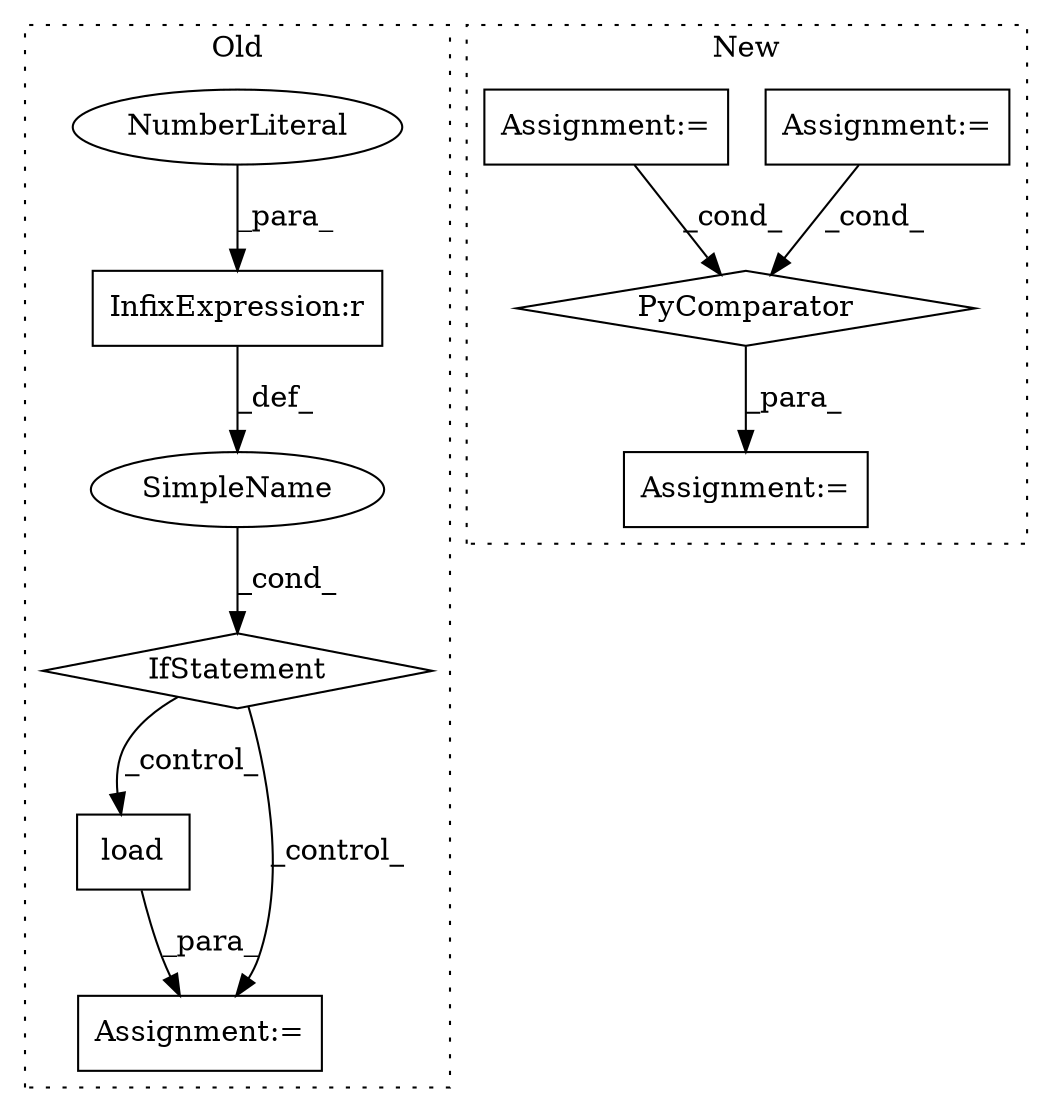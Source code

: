 digraph G {
subgraph cluster0 {
1 [label="load" a="32" s="927,942" l="5,1" shape="box"];
5 [label="Assignment:=" a="7" s="920" l="1" shape="box"];
6 [label="SimpleName" a="42" s="" l="" shape="ellipse"];
7 [label="IfStatement" a="25" s="890,905" l="4,2" shape="diamond"];
8 [label="InfixExpression:r" a="27" s="900" l="4" shape="box"];
9 [label="NumberLiteral" a="34" s="904" l="1" shape="ellipse"];
label = "Old";
style="dotted";
}
subgraph cluster1 {
2 [label="PyComparator" a="113" s="1158" l="48" shape="diamond"];
3 [label="Assignment:=" a="7" s="559" l="6" shape="box"];
4 [label="Assignment:=" a="7" s="1042" l="12" shape="box"];
10 [label="Assignment:=" a="7" s="1158" l="48" shape="box"];
label = "New";
style="dotted";
}
1 -> 5 [label="_para_"];
2 -> 4 [label="_para_"];
3 -> 2 [label="_cond_"];
6 -> 7 [label="_cond_"];
7 -> 1 [label="_control_"];
7 -> 5 [label="_control_"];
8 -> 6 [label="_def_"];
9 -> 8 [label="_para_"];
10 -> 2 [label="_cond_"];
}